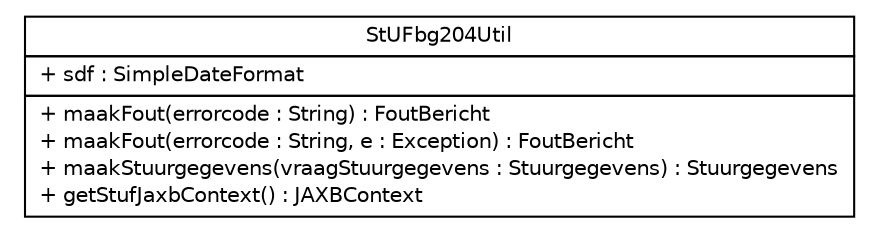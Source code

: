 #!/usr/local/bin/dot
#
# Class diagram 
# Generated by UMLGraph version R5_6-24-gf6e263 (http://www.umlgraph.org/)
#

digraph G {
	edge [fontname="Helvetica",fontsize=10,labelfontname="Helvetica",labelfontsize=10];
	node [fontname="Helvetica",fontsize=10,shape=plaintext];
	nodesep=0.25;
	ranksep=0.5;
	// nl.b3p.brmo.stufbg204.util.StUFbg204Util
	c510 [label=<<table title="nl.b3p.brmo.stufbg204.util.StUFbg204Util" border="0" cellborder="1" cellspacing="0" cellpadding="2" port="p" href="./StUFbg204Util.html">
		<tr><td><table border="0" cellspacing="0" cellpadding="1">
<tr><td align="center" balign="center"> StUFbg204Util </td></tr>
		</table></td></tr>
		<tr><td><table border="0" cellspacing="0" cellpadding="1">
<tr><td align="left" balign="left"> + sdf : SimpleDateFormat </td></tr>
		</table></td></tr>
		<tr><td><table border="0" cellspacing="0" cellpadding="1">
<tr><td align="left" balign="left"> + maakFout(errorcode : String) : FoutBericht </td></tr>
<tr><td align="left" balign="left"> + maakFout(errorcode : String, e : Exception) : FoutBericht </td></tr>
<tr><td align="left" balign="left"> + maakStuurgegevens(vraagStuurgegevens : Stuurgegevens) : Stuurgegevens </td></tr>
<tr><td align="left" balign="left"> + getStufJaxbContext() : JAXBContext </td></tr>
		</table></td></tr>
		</table>>, URL="./StUFbg204Util.html", fontname="Helvetica", fontcolor="black", fontsize=10.0];
}

